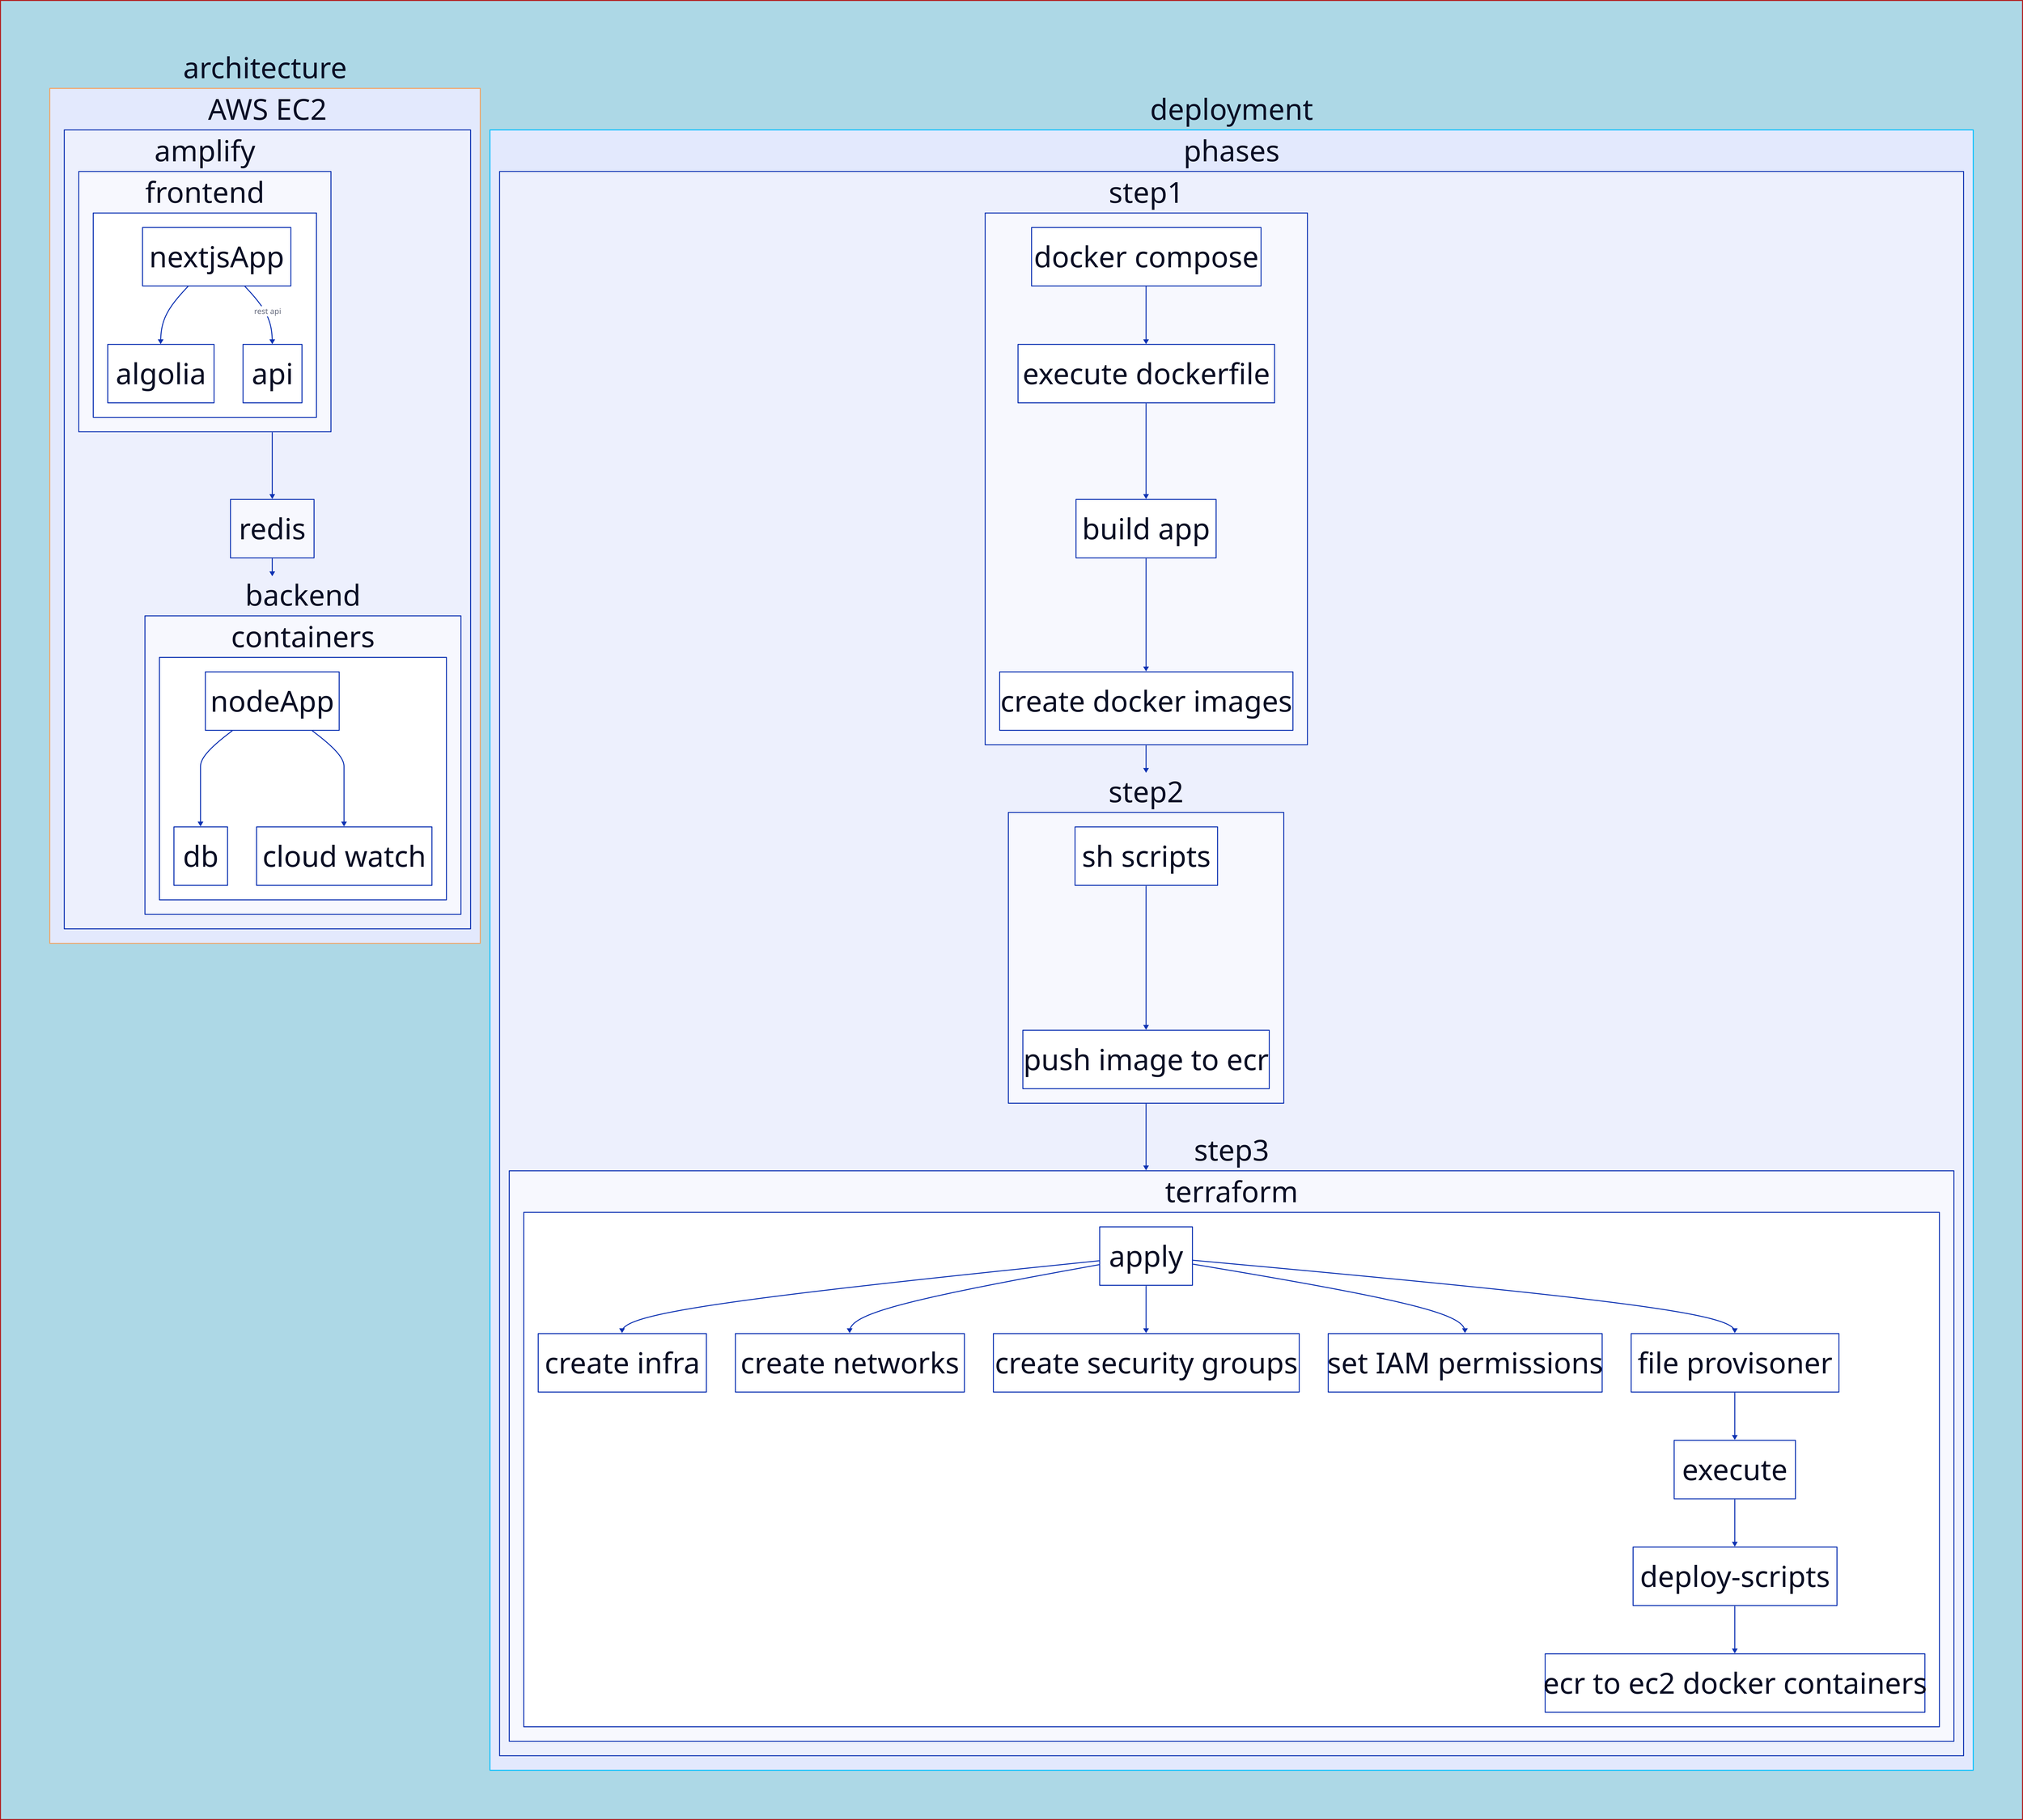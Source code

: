 style: {
  fill: LightBlue
  stroke: FireBrick
  stroke-width: 2
}

architecture.style.stroke: "#f4a261"
architecture: {
  AWS EC2: {
    amplify: {
      frontend: {
        nextjsApp -> algolia
        nextjsApp -> api: rest api
      }
    }

    backend: {
      containers: {
        nodeApp -> db: {shape: cylinder}
        nodeApp -> cloud watch
      }
    }

    amplify -> redis -> backend
  }
}

deployment: {
  phases: {
    step1: {
      docker compose -> execute dockerfile -> build app -> create docker images
    }
    step2: {
        sh scripts -> push image to ecr
    }
    step3: {
      terraform: {
        apply -> create infra
        apply -> create networks
        apply -> create security groups
        apply -> set IAM permissions
        apply -> file provisoner -> execute -> deploy-scripts
        deploy-scripts -> ecr to ec2 docker containers
      }
    }
    step1 -> step2 -> step3
  }
}
deployment.style.stroke: "deepskyblue"

**:{
  style.font-size: 60
}



